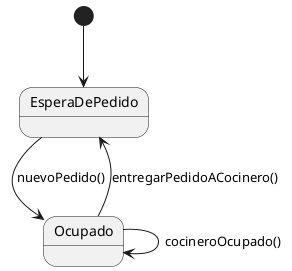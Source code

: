 @startuml Encargado
    [*] --> EsperaDePedido
    EsperaDePedido --> Ocupado : nuevoPedido()
    Ocupado --> Ocupado : cocineroOcupado()
    Ocupado --> EsperaDePedido: entregarPedidoACocinero()
@enduml